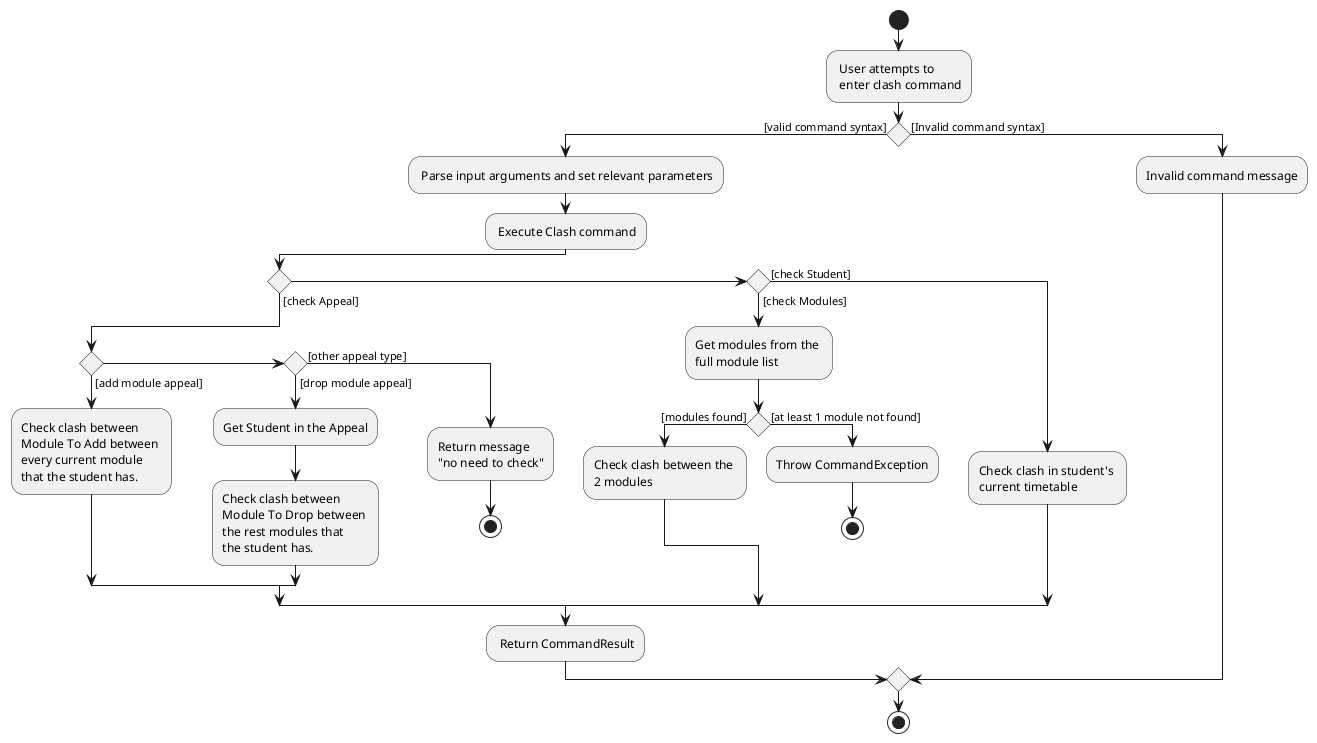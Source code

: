 @startuml

start
- User attempts to\n enter clash command
if () then ([valid command syntax])

    - Parse input arguments and set relevant parameters
    - Execute Clash command

    if () then ([check Appeal])

        if() then ([add module appeal])
        -Check clash between \nModule To Add between \nevery current module \nthat the student has.

        elseif () then ([drop module appeal])
        -Get Student in the Appeal
        -Check clash between  \nModule To Drop between \nthe rest modules that \nthe student has.

        else ([other appeal type])
        -Return message \n"no need to check"
        stop

        endif

    elseif () then ([check Modules])

        -Get modules from the \nfull module list

        if() then([modules found])
        -Check clash between the \n2 modules

        else([at least 1 module not found])
        -Throw CommandException
        stop

        endif

    else ([check Student])
        -Check clash in student's \ncurrent timetable

    endif

    - Return CommandResult

else ([Invalid command syntax])
-Invalid command message
endif

stop

@enduml
